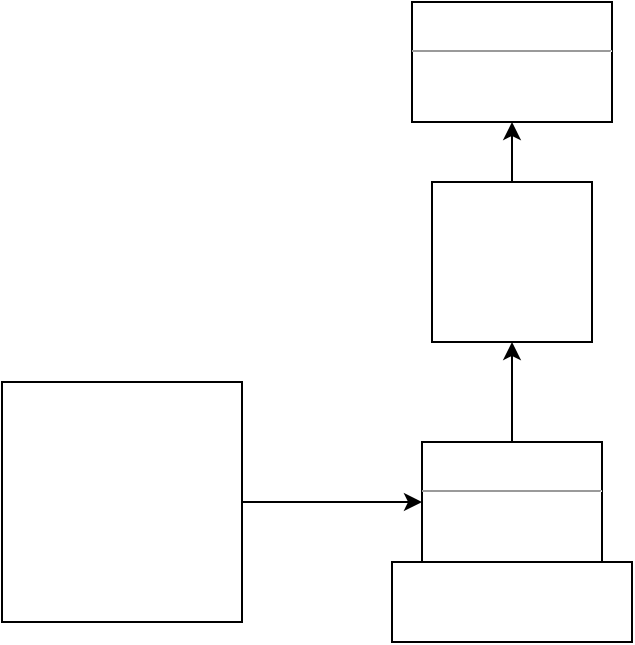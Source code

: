 <mxfile version="20.2.3" type="device"><diagram id="-W_UN-UzCiLInug1lY1X" name="Page-1"><mxGraphModel dx="1673" dy="1018" grid="1" gridSize="10" guides="1" tooltips="1" connect="1" arrows="1" fold="1" page="1" pageScale="1" pageWidth="850" pageHeight="1100" background="none" math="0" shadow="0"><root><mxCell id="0"/><mxCell id="1" parent="0"/><mxCell id="Wts4mDTKxrVjN1gcDQAL-1" value="" style="whiteSpace=wrap;html=1;aspect=fixed;fontFamily=Times New Roman;" vertex="1" parent="1"><mxGeometry x="80" y="320" width="120" height="120" as="geometry"/></mxCell><mxCell id="Wts4mDTKxrVjN1gcDQAL-6" value="&lt;h1&gt;Fib.Java&lt;/h1&gt;&lt;div style=&quot;&quot;&gt;Is entry file into the program.&lt;/div&gt;" style="text;html=1;strokeColor=none;fillColor=none;spacing=5;spacingTop=-20;whiteSpace=wrap;overflow=hidden;rounded=0;fontFamily=Times New Roman;fontColor=#FFFFFF;align=center;" vertex="1" parent="1"><mxGeometry x="80" y="320" width="120" height="120" as="geometry"/></mxCell><mxCell id="Wts4mDTKxrVjN1gcDQAL-8" style="edgeStyle=orthogonalEdgeStyle;rounded=0;orthogonalLoop=1;jettySize=auto;html=1;exitX=0.5;exitY=1;exitDx=0;exitDy=0;fontFamily=Times New Roman;fontColor=#FFFFFF;" edge="1" parent="1" source="Wts4mDTKxrVjN1gcDQAL-1" target="Wts4mDTKxrVjN1gcDQAL-1"><mxGeometry relative="1" as="geometry"/></mxCell><mxCell id="Wts4mDTKxrVjN1gcDQAL-33" value="" style="endArrow=classic;html=1;rounded=0;fontFamily=Times New Roman;fontColor=#FFFFFF;exitX=1;exitY=0.5;exitDx=0;exitDy=0;" edge="1" parent="1" source="Wts4mDTKxrVjN1gcDQAL-6"><mxGeometry width="50" height="50" relative="1" as="geometry"><mxPoint x="310" y="460" as="sourcePoint"/><mxPoint x="290" y="380" as="targetPoint"/></mxGeometry></mxCell><mxCell id="Wts4mDTKxrVjN1gcDQAL-56" style="edgeStyle=orthogonalEdgeStyle;rounded=0;orthogonalLoop=1;jettySize=auto;html=1;exitX=0.5;exitY=0;exitDx=0;exitDy=0;entryX=0.5;entryY=1;entryDx=0;entryDy=0;fontFamily=Times New Roman;fontColor=#FFFFFF;" edge="1" parent="1" source="Wts4mDTKxrVjN1gcDQAL-42" target="Wts4mDTKxrVjN1gcDQAL-50"><mxGeometry relative="1" as="geometry"/></mxCell><mxCell id="Wts4mDTKxrVjN1gcDQAL-42" value="&lt;p style=&quot;margin:0px;margin-top:4px;text-align:center;&quot;&gt;&lt;b&gt;Fib&lt;/b&gt;&lt;/p&gt;&lt;hr size=&quot;1&quot;&gt;&lt;p style=&quot;margin:0px;margin-left:4px;&quot;&gt;+ main(): void&lt;/p&gt;" style="verticalAlign=top;align=left;overflow=fill;fontSize=12;fontFamily=Helvetica;html=1;fontColor=#FFFFFF;" vertex="1" parent="1"><mxGeometry x="290" y="350" width="90" height="60" as="geometry"/></mxCell><mxCell id="Wts4mDTKxrVjN1gcDQAL-47" value="This is the Entrypoint into the program" style="whiteSpace=wrap;html=1;fontFamily=Times New Roman;fontColor=#FFFFFF;" vertex="1" parent="1"><mxGeometry x="275" y="410" width="120" height="40" as="geometry"/></mxCell><mxCell id="Wts4mDTKxrVjN1gcDQAL-49" value="&lt;p style=&quot;margin:0px;margin-top:4px;text-align:center;&quot;&gt;&lt;b&gt;Fib&lt;/b&gt;&lt;/p&gt;&lt;hr size=&quot;1&quot;&gt;&lt;p style=&quot;margin:0px;margin-left:4px;&quot;&gt;+ userInput():int&lt;/p&gt;" style="verticalAlign=top;align=left;overflow=fill;fontSize=12;fontFamily=Helvetica;html=1;fontColor=#FFFFFF;" vertex="1" parent="1"><mxGeometry x="285" y="130" width="100" height="60" as="geometry"/></mxCell><mxCell id="Wts4mDTKxrVjN1gcDQAL-58" style="edgeStyle=orthogonalEdgeStyle;rounded=0;orthogonalLoop=1;jettySize=auto;html=1;exitX=0.5;exitY=0;exitDx=0;exitDy=0;entryX=0.5;entryY=1;entryDx=0;entryDy=0;fontFamily=Times New Roman;fontColor=#FFFFFF;" edge="1" parent="1" source="Wts4mDTKxrVjN1gcDQAL-50" target="Wts4mDTKxrVjN1gcDQAL-49"><mxGeometry relative="1" as="geometry"/></mxCell><mxCell id="Wts4mDTKxrVjN1gcDQAL-50" value="Creates a new Fib object" style="whiteSpace=wrap;html=1;aspect=fixed;fontFamily=Times New Roman;fontColor=#FFFFFF;" vertex="1" parent="1"><mxGeometry x="295" y="220" width="80" height="80" as="geometry"/></mxCell></root></mxGraphModel></diagram></mxfile>
